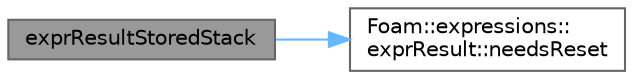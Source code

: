 digraph "exprResultStoredStack"
{
 // LATEX_PDF_SIZE
  bgcolor="transparent";
  edge [fontname=Helvetica,fontsize=10,labelfontname=Helvetica,labelfontsize=10];
  node [fontname=Helvetica,fontsize=10,shape=box,height=0.2,width=0.4];
  rankdir="LR";
  Node1 [id="Node000001",label="exprResultStoredStack",height=0.2,width=0.4,color="gray40", fillcolor="grey60", style="filled", fontcolor="black",tooltip=" "];
  Node1 -> Node2 [id="edge1_Node000001_Node000002",color="steelblue1",style="solid",tooltip=" "];
  Node2 [id="Node000002",label="Foam::expressions::\lexprResult::needsReset",height=0.2,width=0.4,color="grey40", fillcolor="white", style="filled",URL="$classFoam_1_1expressions_1_1exprResult.html#aad6b6f71e1bd6e872d09813aa949895b",tooltip=" "];
}
